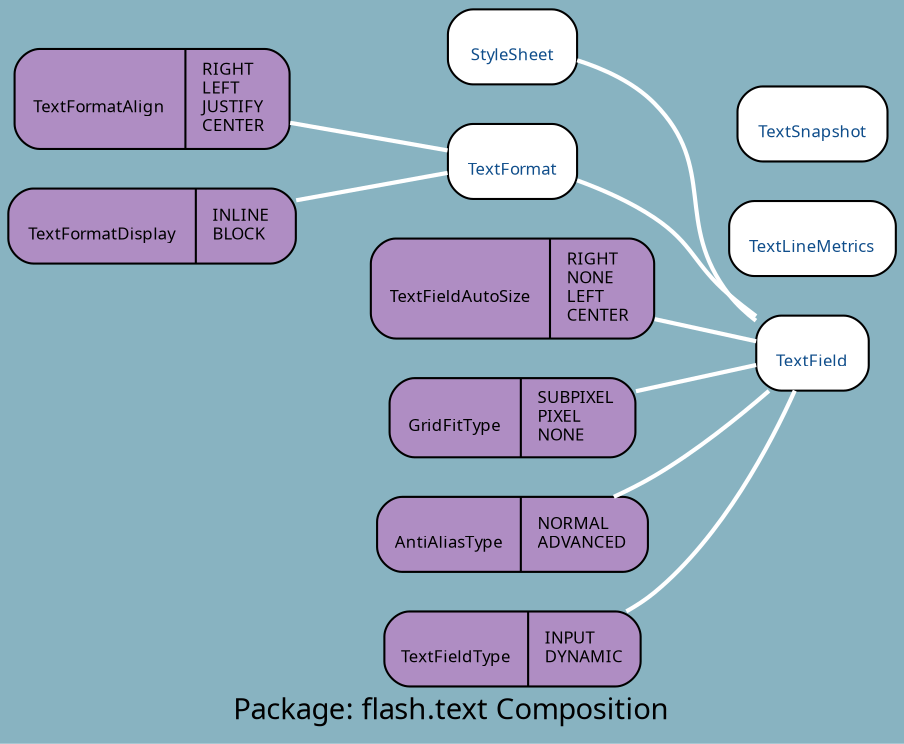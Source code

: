 digraph uml {
	graph [label="Package: flash.text Composition", ratio=compress, rankdir=RL, smoothing=avg_dist, overlap=false, fontname="DejaVu Sans Condenesed", fontsize=14, bgcolor="#88B3C1", fontcolor=black];
	node [label="\N", fontname="DejaVu Sans Condenesed", fontsize=8, shape=record, color=black, fontcolor=black];
	edge [fontname="DejaVu Sans Condenesed", fontsize=8, color=black, fontcolor=black];
	graph [lp="214,12",
		bb="0,0,428,345"];
	"flash.text.StyleSheet" [label="{\nStyleSheet}", fontcolor="#104E8B", style="rounded,filled", fillcolor=white, URL="../types/flash/text/StyleSheet.html", tooltip="\nStyleSheet", pos="242,327", rects="211,309,273,345", width="0.86", height="0.50"];
	"flash.text.TextFormatAlign" [label="{\nTextFormatAlign|RIGHT\lLEFT\lJUSTIFY\lCENTER\l}", style="rounded,filled", fillcolor="#af8dc3", pos="69,303", rects="3,279,86,327 86,279,135,327", width="1.83", height="0.67"];
	"flash.text.TextFormat" [label="{\nTextFormat}", fontcolor="#104E8B", style="rounded,filled", fillcolor=white, URL="../types/flash/text/TextFormat.html", tooltip="\nTextFormat", pos="242,273", rects="211,255,274,291", width="0.86", height="0.50"];
	"flash.text.TextFormatDisplay" [label="{\nTextFormatDisplay|INLINE\lBLOCK\l}", style="rounded,filled", fillcolor="#af8dc3", pos="69,243", rects="0,225,93,261 93,225,138,261", width="1.92", height="0.50"];
	"flash.text.TextFieldAutoSize" [label="{\nTextFieldAutoSize|RIGHT\lNONE\lLEFT\lCENTER\l}", style="rounded,filled", fillcolor="#af8dc3", pos="242,213", rects="174,189,261,237 261,189,310,237", width="1.89", height="0.67"];
	"flash.text.GridFitType" [label="{\nGridFitType|SUBPIXEL\lPIXEL\lNONE\l}", style="rounded,filled", fillcolor="#af8dc3", pos="242,152", rects="183,133,245,171 245,133,302,171", width="1.64", height="0.53"];
	"flash.text.TextField" [label="{\nTextField}", fontcolor="#104E8B", style="rounded,filled", fillcolor=white, URL="../types/flash/text/TextField.html", tooltip="\nTextField", pos="387,182", rects="360,164,414,200", width="0.75", height="0.50"];
	"flash.text.AntiAliasType" [label="{\nAntiAliasType|NORMAL\lADVANCED\l}", style="rounded,filled", fillcolor="#af8dc3", pos="242,97", rects="177,79,248,115 248,79,308,115", width="1.81", height="0.50"];
	"flash.text.TextFieldType" [label="{\nTextFieldType|INPUT\lDYNAMIC\l}", style="rounded,filled", fillcolor="#af8dc3", pos="242,43", rects="181,25,251,61 251,25,304,61", width="1.69", height="0.50"];
	"flash.text.TextLineMetrics" [label="{\nTextLineMetrics}", fontcolor="#104E8B", style="rounded,filled", fillcolor=white, URL="../types/flash/text/TextLineMetrics.html", tooltip="\nTextLineMetrics", pos="387,236", rects="347,218,428,254", width="1.11", height="0.50"];
	"flash.text.TextSnapshot" [label="{\nTextSnapshot}", fontcolor="#104E8B", style="rounded,filled", fillcolor=white, URL="../types/flash/text/TextSnapshot.html", tooltip="\nTextSnapshot", pos="387,290", rects="351,272,424,308", width="1.00", height="0.50"];
	"flash.text.TextFormat" -> "flash.text.TextFormatAlign" [color=white, style=bold, arrowhead=none, arrowtail=diamond, arrowsize=1, pos="s,211,278 199,280 180,284 156,288 135,291"];
	"flash.text.TextFormat" -> "flash.text.TextFormatDisplay" [color=white, style=bold, arrowhead=none, arrowtail=diamond, arrowsize=1, pos="s,211,268 199,266 181,262 158,259 138,255"];
	"flash.text.TextField" -> "flash.text.AntiAliasType" [color=white, style=bold, arrowhead=none, arrowtail=diamond, arrowsize=1, pos="s,366,164 357,156 343,145 326,133 310,124 304,121 298,118 292,115"];
	"flash.text.TextField" -> "flash.text.TextFieldAutoSize" [color=white, style=bold, arrowhead=none, arrowtail=diamond, arrowsize=1, pos="s,360,188 348,191 336,193 323,196 310,199"];
	"flash.text.TextField" -> "flash.text.TextFormat" [color=white, style=bold, arrowhead=none, arrowtail=diamond, arrowsize=1, pos="s,360,199 350,206 348,207 347,208 346,209 328,223 329,233 310,246 299,253 286,259 274,263"];
	"flash.text.TextField" -> "flash.text.GridFitType" [color=white, style=bold, arrowhead=none, arrowtail=diamond, arrowsize=1, pos="s,360,176 348,174 334,171 317,168 302,164"];
	"flash.text.TextField" -> "flash.text.StyleSheet" [color=white, style=bold, arrowhead=none, arrowtail=diamond, arrowsize=1, pos="s,360,196 350,204 349,206 347,207 346,209 318,242 340,269 310,300 300,310 286,316 273,320"];
	"flash.text.TextField" -> "flash.text.TextFieldType" [color=white, style=bold, arrowhead=none, arrowtail=diamond, arrowsize=1, pos="s,379,164 374,153 360,128 338,93 310,70 306,67 301,64 296,61"];
}
